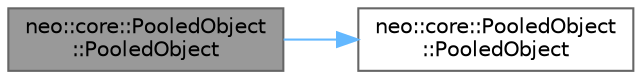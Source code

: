 digraph "neo::core::PooledObject::PooledObject"
{
 // LATEX_PDF_SIZE
  bgcolor="transparent";
  edge [fontname=Helvetica,fontsize=10,labelfontname=Helvetica,labelfontsize=10];
  node [fontname=Helvetica,fontsize=10,shape=box,height=0.2,width=0.4];
  rankdir="LR";
  Node1 [id="Node000001",label="neo::core::PooledObject\l::PooledObject",height=0.2,width=0.4,color="gray40", fillcolor="grey60", style="filled", fontcolor="black",tooltip=" "];
  Node1 -> Node2 [id="edge1_Node000001_Node000002",color="steelblue1",style="solid",tooltip=" "];
  Node2 [id="Node000002",label="neo::core::PooledObject\l::PooledObject",height=0.2,width=0.4,color="grey40", fillcolor="white", style="filled",URL="$classneo_1_1core_1_1_pooled_object.html#a5f5af8d85420b44c0444b0aa72103746",tooltip=" "];
}
